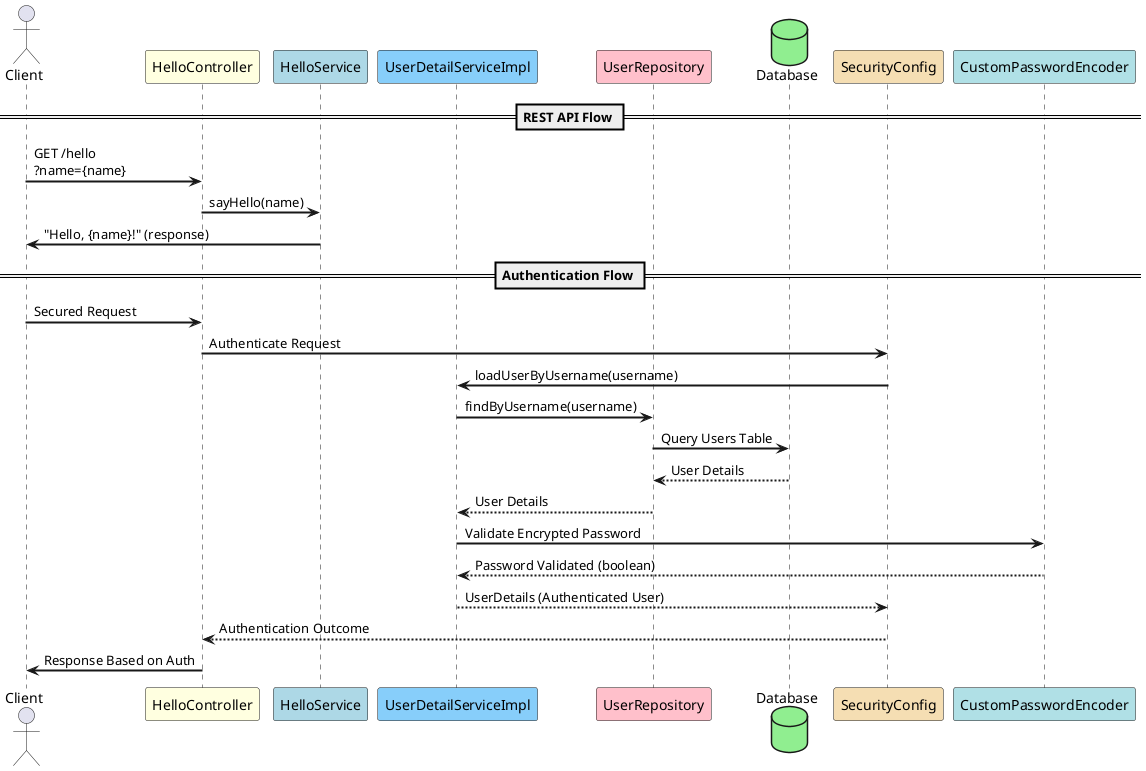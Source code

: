 @startuml
skinparam arrowThickness 2

actor Client as client

participant "HelloController" as controller #LightYellow
participant "HelloService" as helloService #LightBlue
participant "UserDetailServiceImpl" as userService #LightSkyBlue
participant "UserRepository" as userRepo #Pink
database "Database" as db #LightGreen
participant "SecurityConfig" as security #Wheat
participant "CustomPasswordEncoder" as passwordEncoder #PowderBlue

== REST API Flow ==
client -> controller: GET /hello\n?name={name}
controller -> helloService: sayHello(name)
helloService -> client: "Hello, {name}!" (response)

== Authentication Flow ==
client -> controller: Secured Request
controller -> security: Authenticate Request

security -> userService: loadUserByUsername(username)
userService -> userRepo: findByUsername(username)
userRepo -> db: Query Users Table
db --> userRepo: User Details
userRepo --> userService: User Details
userService -> passwordEncoder: Validate Encrypted Password
passwordEncoder --> userService: Password Validated (boolean)
userService --> security: UserDetails (Authenticated User)
security --> controller: Authentication Outcome
controller -> client: Response Based on Auth

@enduml


